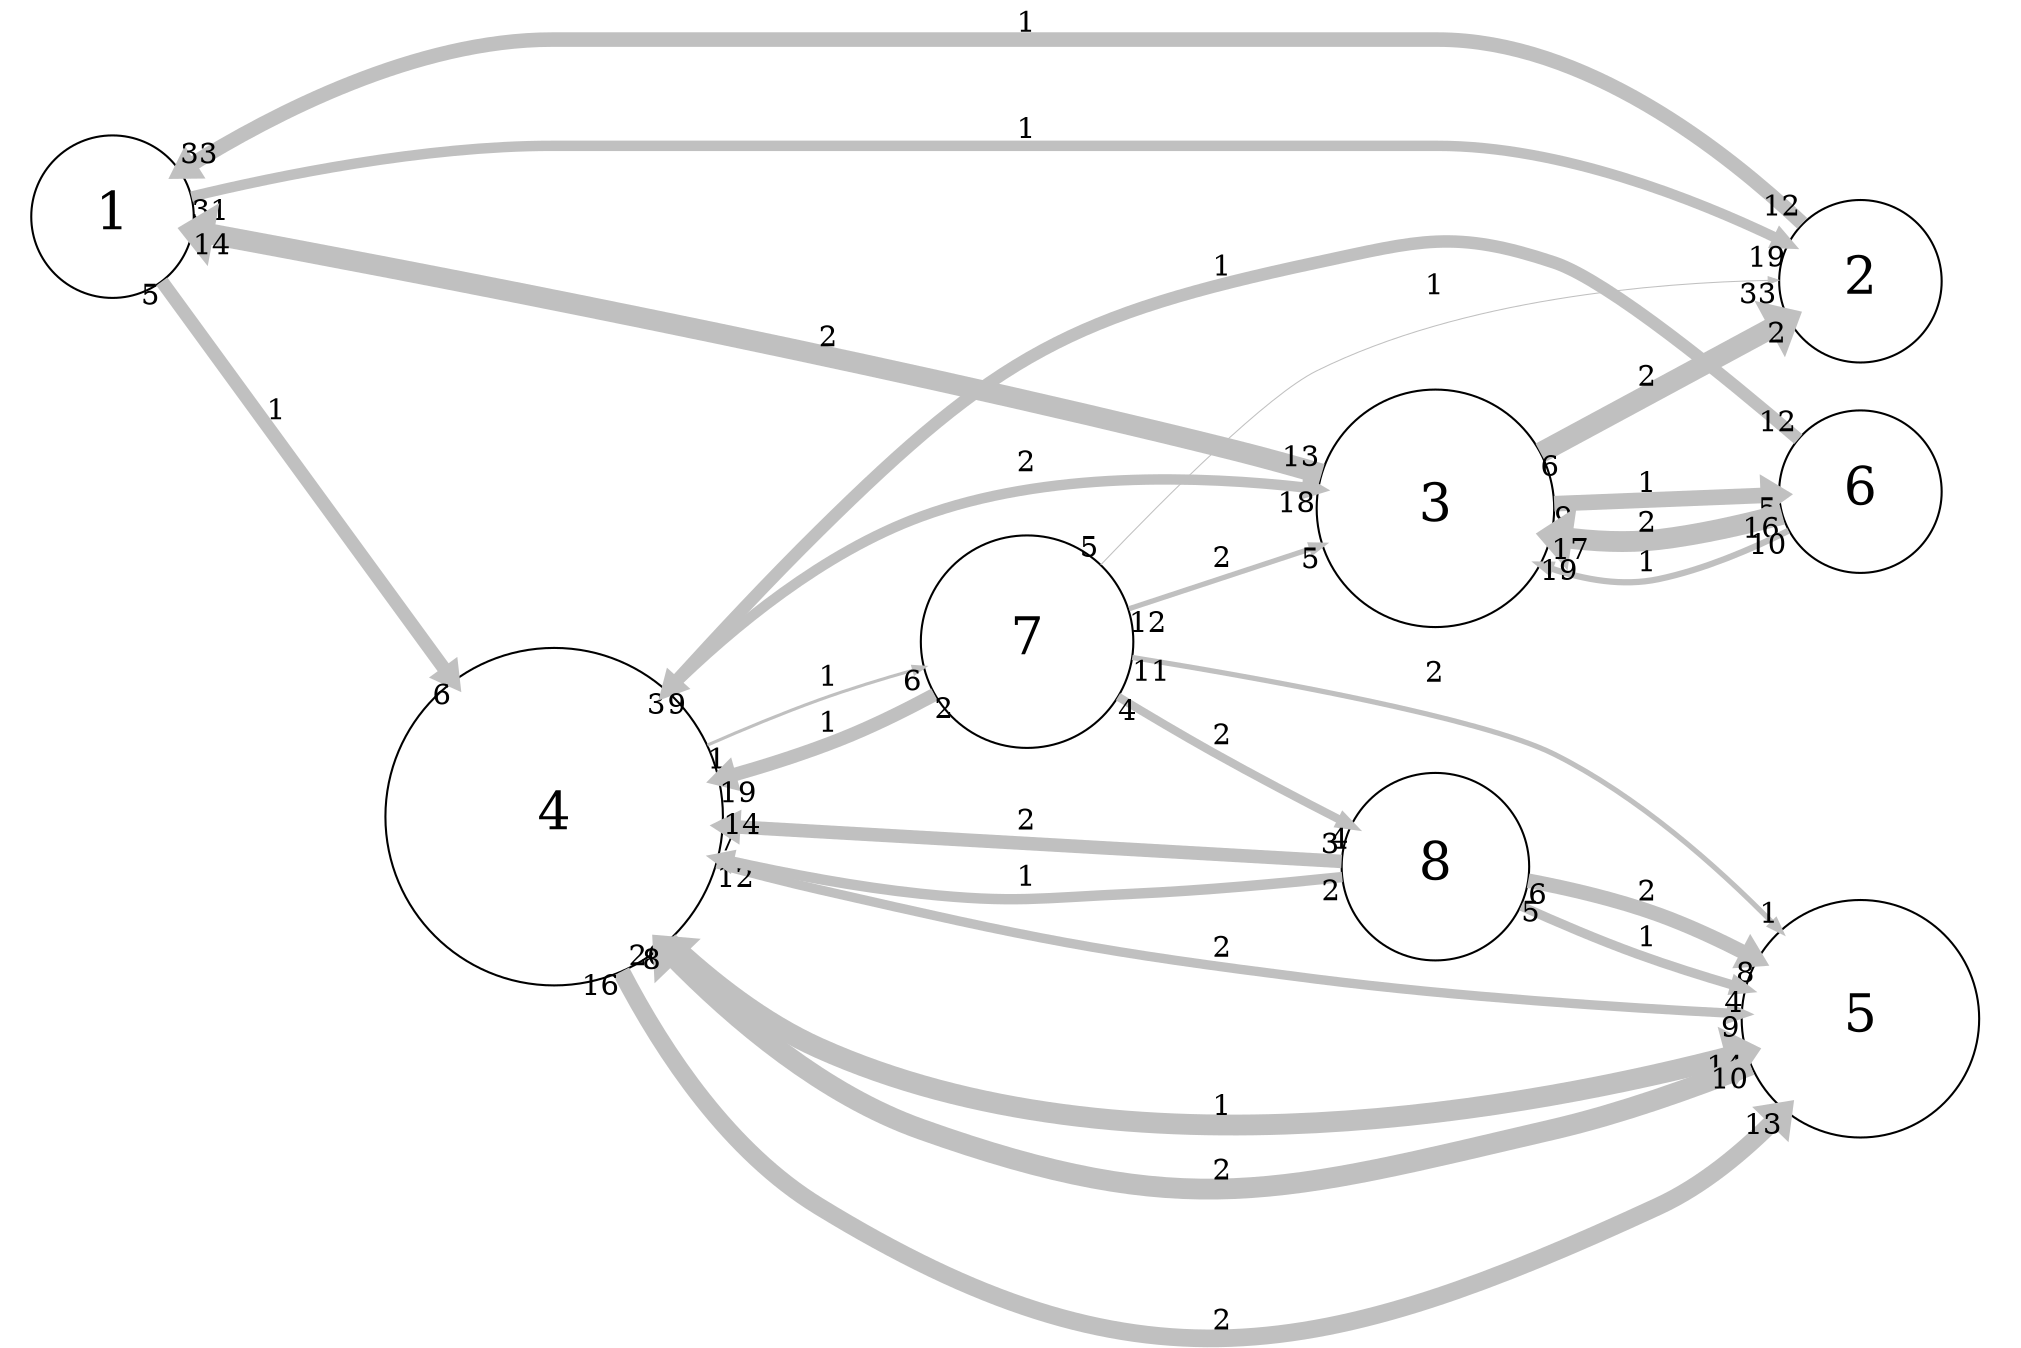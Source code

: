 digraph "" {
	graph [bb="0,0,974,653.69",
		overlap=false,
		rankdir=LR,
		ratio=0.5,
		scale=1,
		splines=spline
	];
	node [fontsize=25,
		label="\N",
		shape=circle
	];
	edge [arrowsize=0.5,
		splines=true
	];
	0	[height=1.0833,
		label=1,
		pos="51,549.19",
		width=1.0833];
	1	[height=1.0833,
		label=2,
		pos="899,517.19",
		width=1.0833];
	0 -> 1	[key=0,
		capacity=1,
		color=grey,
		from_pd=30,
		head_lp="857.35,543.92",
		headlabel=19,
		label=1,
		lp="495,592.44",
		penwidth=5.0,
		pos="e,864.1,535.67 89.223,559.12 131.32,569.47 202.08,584.19 264,584.19 264,584.19 264,584.19 694,584.19 751.44,584.19 813.64,559.91 \
854.06,540.59",
		pt=11,
		tail_lp="95.973,550.87",
		taillabel=31,
		to_pd=18];
	3	[height=2.25,
		label=4,
		pos="265,255.19",
		width=2.25];
	0 -> 3	[key=0,
		capacity=1,
		color=grey,
		from_pd=4,
		head_lp="213.48,328.82",
		headlabel=6,
		label=1,
		lp="131,445.44",
		penwidth=6.5,
		pos="e,216.85,320.57 74.688,517.72 106.79,473.2 166.45,390.47 210.24,329.74",
		pt=8,
		tail_lp="71.313,509.47",
		taillabel=5,
		to_pd=5];
	1 -> 0	[key=0,
		capacity=1,
		color=grey,
		from_pd=11,
		head_lp="90.107,579.64",
		headlabel=33,
		label=1,
		lp="495,645.44",
		penwidth=7.0,
		pos="e,83.357,571.39 871.56,545.32 835.23,580.79 766.11,637.19 694,637.19 264,637.19 264,637.19 264,637.19 200.68,637.19 134.29,603.28 \
93.033,577.56",
		pt=7,
		tail_lp="878.31,553.57",
		taillabel=12,
		to_pd=32];
	2	[height=1.5833,
		label=3,
		pos="693,408.19",
		width=1.5833];
	3 -> 2	[key=0,
		capacity=2,
		color=grey,
		from_pd=2,
		head_lp="629.6,424.89",
		headlabel=18,
		label=2,
		lp="495,428.44",
		penwidth=5.0,
		pos="e,636.35,416.64 319.44,315.13 351.92,347.06 396.26,383.35 444,401.19 502.45,423.03 574.17,422.39 625.42,417.72",
		pt=11,
		tail_lp="316.06,306.88",
		taillabel=3,
		to_pd=17];
	4	[height=1.5833,
		label=5,
		pos="899,158.19",
		width=1.5833];
	3 -> 4	[key=0,
		capacity=1,
		color=grey,
		from_pd=19,
		head_lp="837.14,133.57",
		headlabel=14,
		label=1,
		lp="590,114.44",
		penwidth=10.0,
		pos="e,843.89,141.82 320.24,195.41 341.96,175.18 368.5,154.59 396.62,142.19 541.19,78.404 732.67,113.07 831.96,138.67",
		pt=1,
		tail_lp="326.99,203.66",
		taillabel=20,
		to_pd=13];
	3 -> 4	[key=1,
		capacity=2,
		color=grey,
		from_pd=15,
		head_lp="855.95,105.37",
		headlabel=13,
		label=2,
		lp="590,9.4364",
		penwidth=8.5,
		pos="e,862.7,113.62 297.92,180.79 319.61,139.54 352.43,91.256 396.62,64.186 549.26,-29.313 637.42,-12.038 799.38,64.186 819.78,73.79 \
838.67,89.279 854.33,104.94",
		pt=4,
		tail_lp="291.17,172.54",
		taillabel=16,
		to_pd=12];
	3 -> 4	[key=2,
		capacity=2,
		color=grey,
		from_pd=11,
		head_lp="838.25,152.43",
		headlabel=9,
		label=2,
		lp="590,192.44",
		penwidth=4.5,
		pos="e,841.63,160.68 343.1,232.82 360.62,228.05 379.21,223.23 396.62,219.19 417.5,214.34 422.91,214 444,210.19 529.2,194.77 550.05,187.66 \
636,177.19 701.93,169.15 777.64,164.11 830.67,161.25",
		pt=12,
		tail_lp="349.85,224.57",
		taillabel=12,
		to_pd=8];
	6	[height=1.4167,
		label=7,
		pos="495,341.19",
		width=1.4167];
	3 -> 6	[key=0,
		capacity=1,
		color=grey,
		from_pd=0,
		head_lp="442.2,319.78",
		headlabel=6,
		label=1,
		lp="400,322.44",
		penwidth=1.5,
		pos="e,445.58,328.03 338.94,288.88 357.57,296.97 377.69,305.26 396.62,312.19 410.15,317.13 424.95,321.87 438.84,326.03",
		pt=18,
		tail_lp="335.56,280.63",
		taillabel=1,
		to_pd=5];
	2 -> 0	[key=0,
		capacity=2,
		color=grey,
		from_pd=12,
		head_lp="96.302,533.61",
		headlabel=14,
		label=2,
		lp="400,486.44",
		penwidth=10.0,
		pos="e,89.552,541.86 637.6,423.03 623.25,426.81 607.76,430.76 593.38,434.19 413.11,477.07 197.23,520.6 101.68,539.47",
		pt=1,
		tail_lp="630.85,414.78",
		taillabel=13,
		to_pd=13];
	2 -> 1	[key=0,
		capacity=2,
		color=grey,
		from_pd=5,
		head_lp="860.87,490.9",
		headlabel=2,
		label=2,
		lp="796,471.44",
		penwidth=10.0,
		pos="e,864.24,499.15 743.9,434.85 777.35,452.72 821.02,476.05 853.32,493.32",
		pt=1,
		tail_lp="740.53,426.6",
		taillabel=6,
		to_pd=1];
	5	[height=1.0833,
		label=6,
		pos="899,413.19",
		width=1.0833];
	2 -> 5	[key=0,
		capacity=1,
		color=grey,
		from_pd=8,
		head_lp="856.26,404",
		headlabel=5,
		label=1,
		lp="796,419.44",
		penwidth=7.5,
		pos="e,859.64,412.25 750.28,409.57 780.86,410.32 818.35,411.23 847.91,411.96",
		pt=6,
		tail_lp="753.66,401.32",
		taillabel=9,
		to_pd=4];
	5 -> 3	[key=0,
		capacity=1,
		color=grey,
		from_pd=11,
		head_lp="324.27,305.74",
		headlabel=9,
		label=1,
		lp="590,526.44",
		penwidth=6.0,
		pos="e,320.89,313.99 869.51,439 834.52,470.03 776.55,519.08 750,528.19 702.07,544.62 685.5,538.99 636,528.19 544.29,508.17 521.18,493.62 \
444,440.19 419.62,423.3 417.35,414.4 396.62,393.19 374.25,370.28 350.06,344.9 328.65,322.22",
		pt=9,
		tail_lp="862.76,447.25",
		taillabel=12,
		to_pd=8];
	5 -> 2	[key=0,
		capacity=2,
		color=grey,
		from_pd=15,
		head_lp="755.02,385.1",
		headlabel=17,
		label=2,
		lp="796,399.44",
		penwidth=10.0,
		pos="e,748.27,393.35 861.34,402.76 842.91,398.05 820.14,393.03 799.38,390.69 786.74,389.26 773.31,389.86 760.42,391.49",
		pt=1,
		tail_lp="854.59,394.51",
		taillabel=16,
		to_pd=16];
	5 -> 2	[key=1,
		capacity=1,
		color=grey,
		from_pd=9,
		head_lp="735.19,386.72",
		headlabel=19,
		label=1,
		lp="796,378.44",
		penwidth=3.0,
		pos="e,741.94,378.47 864.49,394.23 845.93,384.83 822.08,374.47 799.38,369.69 783.13,366.26 766.03,369.39 750.43,375.08",
		pt=15,
		tail_lp="857.74,385.98",
		taillabel=10,
		to_pd=18];
	4 -> 3	[key=0,
		capacity=2,
		color=grey,
		from_pd=9,
		head_lp="321.61,185.59",
		headlabel=8,
		label=2,
		lp="590,82.436",
		penwidth=10.0,
		pos="e,318.23,193.84 846.23,135.39 818.25,123.99 782.8,110.99 750,103.19 617.69,71.713 571.21,56.082 444,104.19 399.48,121.02 358.34,\
154.2 326.85,185.17",
		pt=1,
		tail_lp="839.48,127.14",
		taillabel=10,
		to_pd=7];
	6 -> 1	[key=0,
		capacity=1,
		color=grey,
		from_pd=4,
		head_lp="853.12,509.56",
		headlabel=33,
		label=1,
		lp="693,516.44",
		penwidth=0.5,
		pos="e,859.87,517.81 530.16,378.23 563.3,413.28 611.98,462.25 636,474.19 706.69,509.32 800.06,516.69 854.12,517.72",
		pt=20,
		tail_lp="533.54,386.48",
		taillabel=5,
		to_pd=32];
	6 -> 3	[key=0,
		capacity=1,
		color=grey,
		from_pd=1,
		head_lp="351.18,280.8",
		headlabel=19,
		label=1,
		lp="400,300.44",
		penwidth=6.5,
		pos="e,344.43,272.55 450.78,314.83 436.1,306.62 419.36,298.07 403.38,291.69 388.2,285.63 371.68,280.26 355.53,275.63",
		pt=8,
		tail_lp="454.16,306.58",
		taillabel=2,
		to_pd=18];
	6 -> 2	[key=0,
		capacity=2,
		color=grey,
		from_pd=11,
		head_lp="635.18,381.67",
		headlabel=5,
		label=2,
		lp="590,381.44",
		penwidth=2.5,
		pos="e,638.55,389.92 543.7,357.49 569.79,366.41 602.41,377.56 630.41,387.13",
		pt=16,
		tail_lp="550.45,365.74",
		taillabel=12,
		to_pd=4];
	6 -> 4	[key=0,
		capacity=2,
		color=grey,
		from_pd=10,
		head_lp="863.57,208.29",
		headlabel=1,
		label=2,
		lp="693,331.44",
		penwidth=2.5,
		pos="e,860.2,200.04 546.14,337.4 599.18,331.78 684.15,318.07 750,285.19 789.29,265.57 826.75,233.24 854.16,206.1",
		pt=16,
		tail_lp="552.89,329.15",
		taillabel=11,
		to_pd=0];
	7	[height=1.25,
		label=8,
		pos="693,231.19",
		width=1.25];
	6 -> 7	[key=0,
		capacity=2,
		color=grey,
		from_pd=3,
		head_lp="649.13,243.62",
		headlabel=4,
		label=2,
		lp="590,296.44",
		penwidth=4.0,
		pos="e,652.51,251.87 539.12,315.24 554.08,306.37 571.02,296.47 586.62,287.69 604.86,277.42 625.08,266.47 642.89,256.98",
		pt=13,
		tail_lp="542.5,323.49",
		taillabel=4,
		to_pd=3];
	7 -> 3	[key=0,
		capacity=1,
		color=grey,
		from_pd=1,
		head_lp="347.21,242.84",
		headlabel=7,
		label=1,
		lp="495,225.44",
		penwidth=5.0,
		pos="e,343.84,234.59 648,225.67 619.07,222.33 580.34,218.39 546,216.69 500.72,214.44 489.08,211.87 444,216.69 414.59,219.83 382.9,225.82 \
354.53,232.15",
		pt=11,
		tail_lp="644.63,217.42",
		taillabel=2,
		to_pd=6];
	7 -> 3	[key=1,
		capacity=2,
		color=grey,
		from_pd=2,
		head_lp="352.88,258.92",
		headlabel=14,
		label=2,
		lp="495,253.44",
		penwidth=6.5,
		pos="e,346.13,250.67 647.81,233.68 579.59,237.52 447.16,244.98 357.64,250.02",
		pt=8,
		tail_lp="644.44,241.93",
		taillabel=3,
		to_pd=13];
	7 -> 4	[key=0,
		capacity=2,
		color=grey,
		from_pd=5,
		head_lp="845.88,178.46",
		headlabel=8,
		label=2,
		lp="796,219.44",
		penwidth=7.0,
		pos="e,849.26,186.71 737.79,224.79 757.02,221.28 779.65,216.2 799.38,209.19 812.63,204.47 826.35,198.3 839.18,191.89",
		pt=7,
		tail_lp="741.17,216.54",
		taillabel=6,
		to_pd=7];
	7 -> 4	[key=1,
		capacity=1,
		color=grey,
		from_pd=4,
		head_lp="840.06,180.82",
		headlabel=4,
		label=1,
		lp="796,197.44",
		penwidth=4.5,
		pos="e,843.44,172.57 734.33,212.45 752.02,204.59 773.14,195.67 792.62,188.69 805.5,184.07 819.44,179.64 832.84,175.66",
		pt=12,
		tail_lp="737.7,220.7",
		taillabel=5,
		to_pd=3];
}
